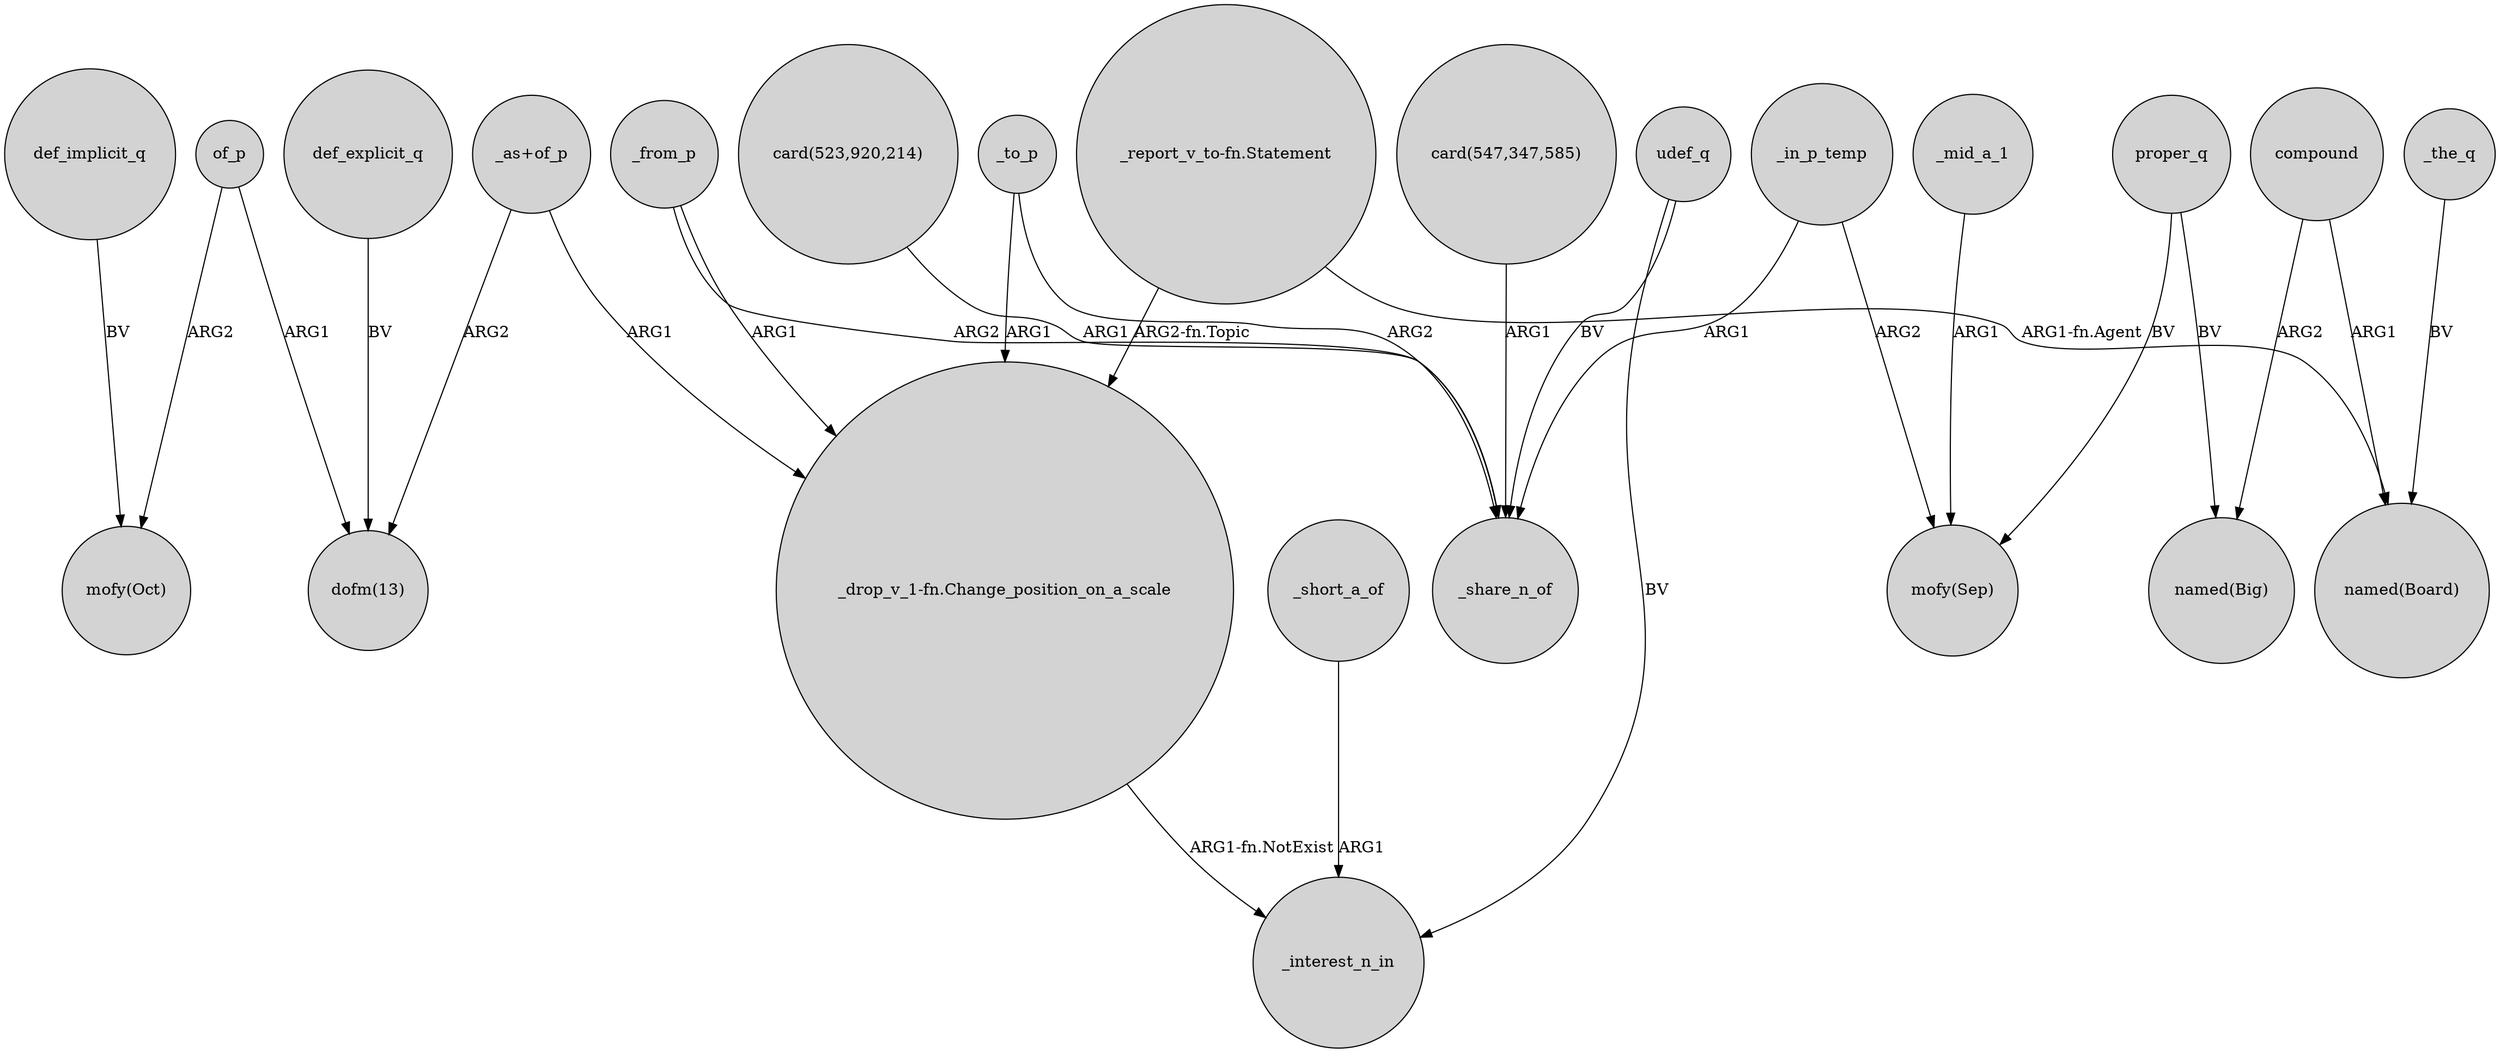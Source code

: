 digraph {
	node [shape=circle style=filled]
	of_p -> "dofm(13)" [label=ARG1]
	_the_q -> "named(Board)" [label=BV]
	"_report_v_to-fn.Statement" -> "_drop_v_1-fn.Change_position_on_a_scale" [label="ARG2-fn.Topic"]
	_to_p -> _share_n_of [label=ARG2]
	def_implicit_q -> "mofy(Oct)" [label=BV]
	"_as+of_p" -> "_drop_v_1-fn.Change_position_on_a_scale" [label=ARG1]
	"_drop_v_1-fn.Change_position_on_a_scale" -> _interest_n_in [label="ARG1-fn.NotExist"]
	of_p -> "mofy(Oct)" [label=ARG2]
	udef_q -> _interest_n_in [label=BV]
	proper_q -> "mofy(Sep)" [label=BV]
	"card(547,347,585)" -> _share_n_of [label=ARG1]
	compound -> "named(Board)" [label=ARG1]
	"_report_v_to-fn.Statement" -> "named(Board)" [label="ARG1-fn.Agent"]
	_to_p -> "_drop_v_1-fn.Change_position_on_a_scale" [label=ARG1]
	_from_p -> _share_n_of [label=ARG2]
	def_explicit_q -> "dofm(13)" [label=BV]
	_mid_a_1 -> "mofy(Sep)" [label=ARG1]
	udef_q -> _share_n_of [label=BV]
	"card(523,920,214)" -> _share_n_of [label=ARG1]
	_from_p -> "_drop_v_1-fn.Change_position_on_a_scale" [label=ARG1]
	_in_p_temp -> _share_n_of [label=ARG1]
	"_as+of_p" -> "dofm(13)" [label=ARG2]
	compound -> "named(Big)" [label=ARG2]
	_short_a_of -> _interest_n_in [label=ARG1]
	_in_p_temp -> "mofy(Sep)" [label=ARG2]
	proper_q -> "named(Big)" [label=BV]
}

